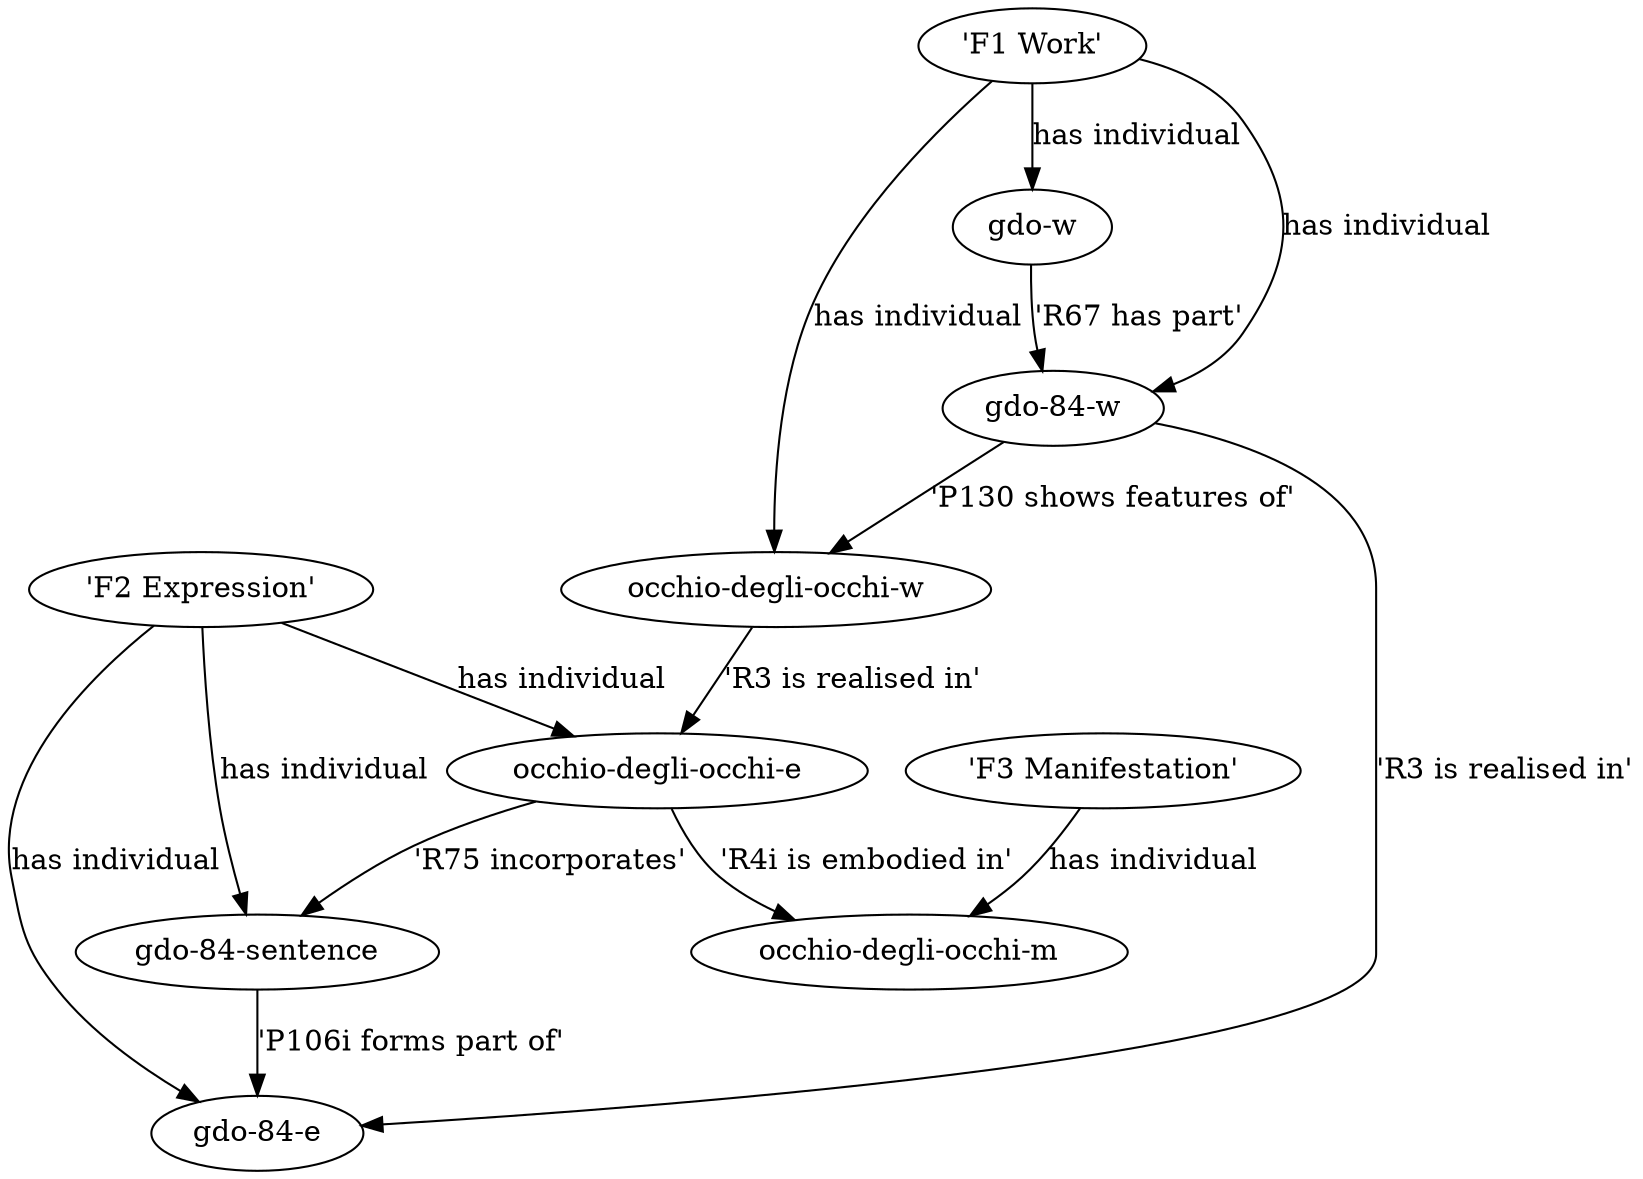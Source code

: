 digraph g {
	"occhio-degli-occhi-e" -> "gdo-84-sentence" [label="'R75 incorporates'"]
	"gdo-84-sentence" -> "gdo-84-e" [label="'P106i forms part of'"]
	"'F2 Expression'" -> "gdo-84-sentence" [label="has individual"]
	"'F1 Work'" -> "occhio-degli-occhi-w" [label="has individual"]
	"gdo-84-w" -> "occhio-degli-occhi-w" [label="'P130 shows features of'"]
	"gdo-84-w" -> "gdo-84-e" [label="'R3 is realised in'"]
	"'F2 Expression'" -> "occhio-degli-occhi-e" [label="has individual"]
	"'F1 Work'" -> "gdo-w" [label="has individual"]
	"gdo-w" -> "gdo-84-w" [label="'R67 has part'"]
	"occhio-degli-occhi-e" -> "occhio-degli-occhi-m" [label="'R4i is embodied in'"]
	"'F3 Manifestation'" -> "occhio-degli-occhi-m" [label="has individual"]
	"occhio-degli-occhi-w" -> "occhio-degli-occhi-e" [label="'R3 is realised in'"]
	"'F2 Expression'" -> "gdo-84-e" [label="has individual"]
	"'F1 Work'" -> "gdo-84-w" [label="has individual"]
}
